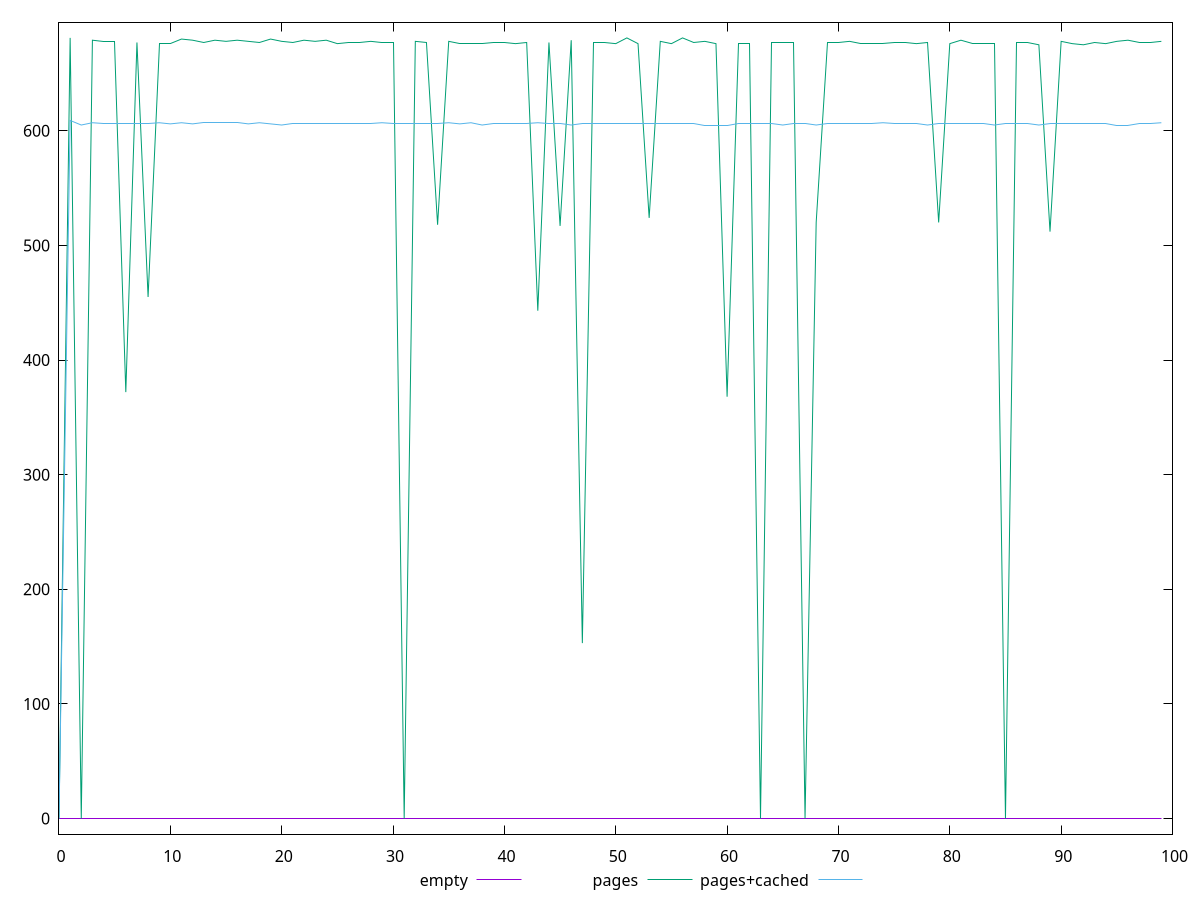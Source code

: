 $_empty <<EOF
0
0
0
0
0
0
0
0
0
0
0
0
0
0
0
0
0
0
0
0
0
0
0
0
0
0
0
0
0
0
0
0
0
0
0
0
0
0
0
0
0
0
0
0
0
0
0
0
0
0
0
0
0
0
0
0
0
0
0
0
0
0
0
0
0
0
0
0
0
0
0
0
0
0
0
0
0
0
0
0
0
0
0
0
0
0
0
0
0
0
0
0
0
0
0
0
0
0
0
0
EOF
$_pages <<EOF
0
681
0
679
678
678
372
677
455
676
676
680
679
677
679
678
679
678
677
680
678
677
679
678
679
676
677
677
678
677
677
0
678
677
518
678
676
676
676
677
677
676
677
443
677
517
679
153
677
677
676
681
676
524
678
676
681
677
678
676
368
676
676
0
677
677
677
0
520
677
677
678
676
676
676
677
677
676
677
520
676
679
676
676
676
0
677
677
675
512
678
676
675
677
676
678
679
677
677
678
EOF
$_pagesCached <<EOF
0
609
605
607
606
606
606
606
606
607
606
607
606
607
607
607
607
606
607
606
605
606
606
606
606
606
606
606
606
607
606
606
606
606
606
607
606
607
605
606
606
606
606
607
606
606
605
606
606
606
606
606
606
606
606
606
606
606
605
605
605
606
606
606
606
605
606
606
605
606
606
606
606
606
607
606
606
606
605
606
606
606
606
606
605
606
606
606
605
606
606
606
606
606
606
605
605
606
606
607
EOF
set key outside below
set terminal pngcairo
set output "report_00006_2020-11-02T20-21-41.718Z/uses-rel-preload/uses-rel-preload_empty_pages_pages+cached.png"
set yrange [-13.620000000000001:694.62]
plot $_empty title "empty" with line ,$_pages title "pages" with line ,$_pagesCached title "pages+cached" with line ,